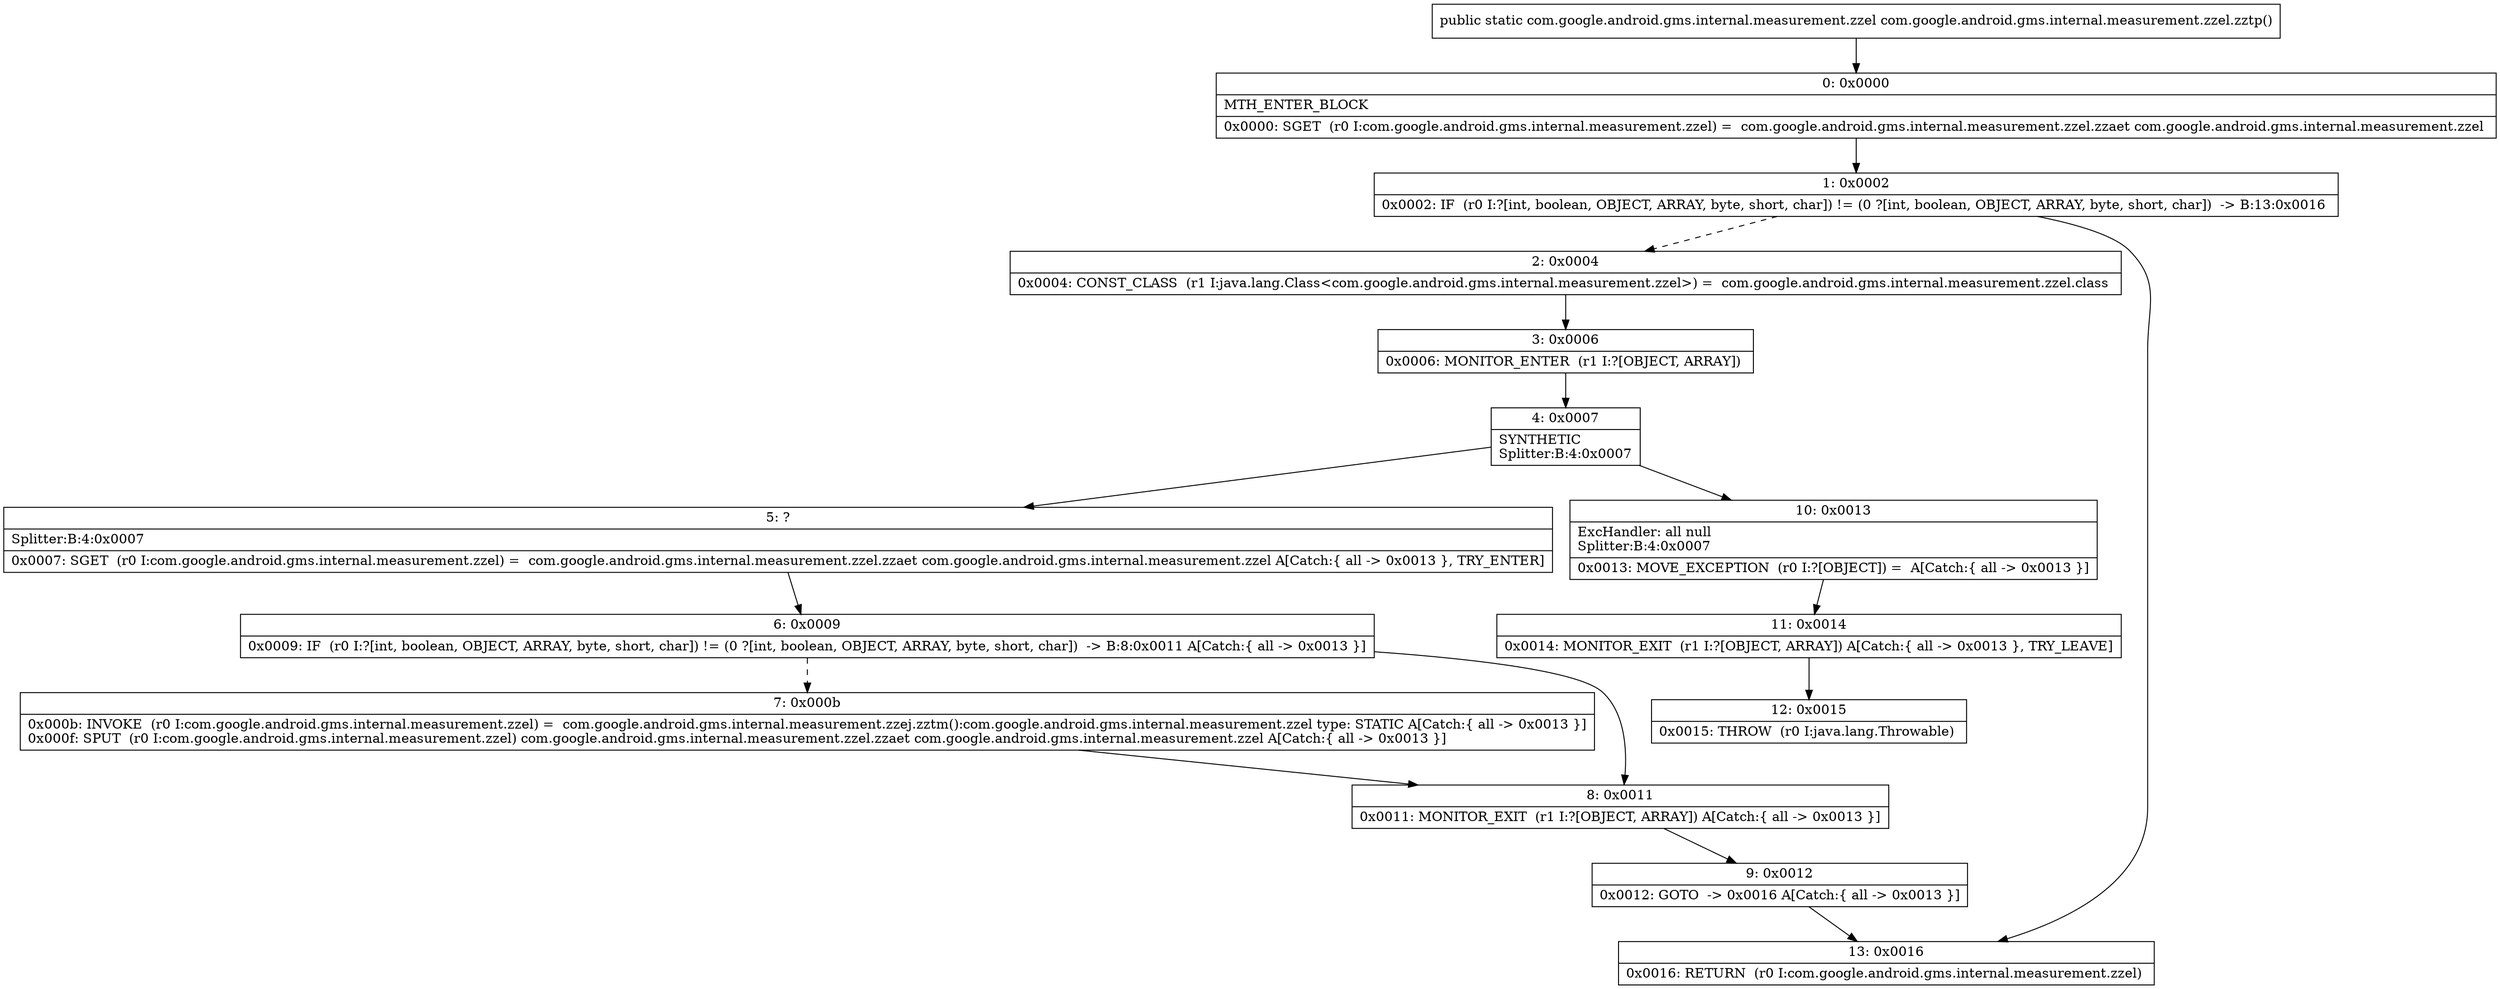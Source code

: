 digraph "CFG forcom.google.android.gms.internal.measurement.zzel.zztp()Lcom\/google\/android\/gms\/internal\/measurement\/zzel;" {
Node_0 [shape=record,label="{0\:\ 0x0000|MTH_ENTER_BLOCK\l|0x0000: SGET  (r0 I:com.google.android.gms.internal.measurement.zzel) =  com.google.android.gms.internal.measurement.zzel.zzaet com.google.android.gms.internal.measurement.zzel \l}"];
Node_1 [shape=record,label="{1\:\ 0x0002|0x0002: IF  (r0 I:?[int, boolean, OBJECT, ARRAY, byte, short, char]) != (0 ?[int, boolean, OBJECT, ARRAY, byte, short, char])  \-\> B:13:0x0016 \l}"];
Node_2 [shape=record,label="{2\:\ 0x0004|0x0004: CONST_CLASS  (r1 I:java.lang.Class\<com.google.android.gms.internal.measurement.zzel\>) =  com.google.android.gms.internal.measurement.zzel.class \l}"];
Node_3 [shape=record,label="{3\:\ 0x0006|0x0006: MONITOR_ENTER  (r1 I:?[OBJECT, ARRAY]) \l}"];
Node_4 [shape=record,label="{4\:\ 0x0007|SYNTHETIC\lSplitter:B:4:0x0007\l}"];
Node_5 [shape=record,label="{5\:\ ?|Splitter:B:4:0x0007\l|0x0007: SGET  (r0 I:com.google.android.gms.internal.measurement.zzel) =  com.google.android.gms.internal.measurement.zzel.zzaet com.google.android.gms.internal.measurement.zzel A[Catch:\{ all \-\> 0x0013 \}, TRY_ENTER]\l}"];
Node_6 [shape=record,label="{6\:\ 0x0009|0x0009: IF  (r0 I:?[int, boolean, OBJECT, ARRAY, byte, short, char]) != (0 ?[int, boolean, OBJECT, ARRAY, byte, short, char])  \-\> B:8:0x0011 A[Catch:\{ all \-\> 0x0013 \}]\l}"];
Node_7 [shape=record,label="{7\:\ 0x000b|0x000b: INVOKE  (r0 I:com.google.android.gms.internal.measurement.zzel) =  com.google.android.gms.internal.measurement.zzej.zztm():com.google.android.gms.internal.measurement.zzel type: STATIC A[Catch:\{ all \-\> 0x0013 \}]\l0x000f: SPUT  (r0 I:com.google.android.gms.internal.measurement.zzel) com.google.android.gms.internal.measurement.zzel.zzaet com.google.android.gms.internal.measurement.zzel A[Catch:\{ all \-\> 0x0013 \}]\l}"];
Node_8 [shape=record,label="{8\:\ 0x0011|0x0011: MONITOR_EXIT  (r1 I:?[OBJECT, ARRAY]) A[Catch:\{ all \-\> 0x0013 \}]\l}"];
Node_9 [shape=record,label="{9\:\ 0x0012|0x0012: GOTO  \-\> 0x0016 A[Catch:\{ all \-\> 0x0013 \}]\l}"];
Node_10 [shape=record,label="{10\:\ 0x0013|ExcHandler: all null\lSplitter:B:4:0x0007\l|0x0013: MOVE_EXCEPTION  (r0 I:?[OBJECT]) =  A[Catch:\{ all \-\> 0x0013 \}]\l}"];
Node_11 [shape=record,label="{11\:\ 0x0014|0x0014: MONITOR_EXIT  (r1 I:?[OBJECT, ARRAY]) A[Catch:\{ all \-\> 0x0013 \}, TRY_LEAVE]\l}"];
Node_12 [shape=record,label="{12\:\ 0x0015|0x0015: THROW  (r0 I:java.lang.Throwable) \l}"];
Node_13 [shape=record,label="{13\:\ 0x0016|0x0016: RETURN  (r0 I:com.google.android.gms.internal.measurement.zzel) \l}"];
MethodNode[shape=record,label="{public static com.google.android.gms.internal.measurement.zzel com.google.android.gms.internal.measurement.zzel.zztp() }"];
MethodNode -> Node_0;
Node_0 -> Node_1;
Node_1 -> Node_2[style=dashed];
Node_1 -> Node_13;
Node_2 -> Node_3;
Node_3 -> Node_4;
Node_4 -> Node_5;
Node_4 -> Node_10;
Node_5 -> Node_6;
Node_6 -> Node_7[style=dashed];
Node_6 -> Node_8;
Node_7 -> Node_8;
Node_8 -> Node_9;
Node_9 -> Node_13;
Node_10 -> Node_11;
Node_11 -> Node_12;
}

